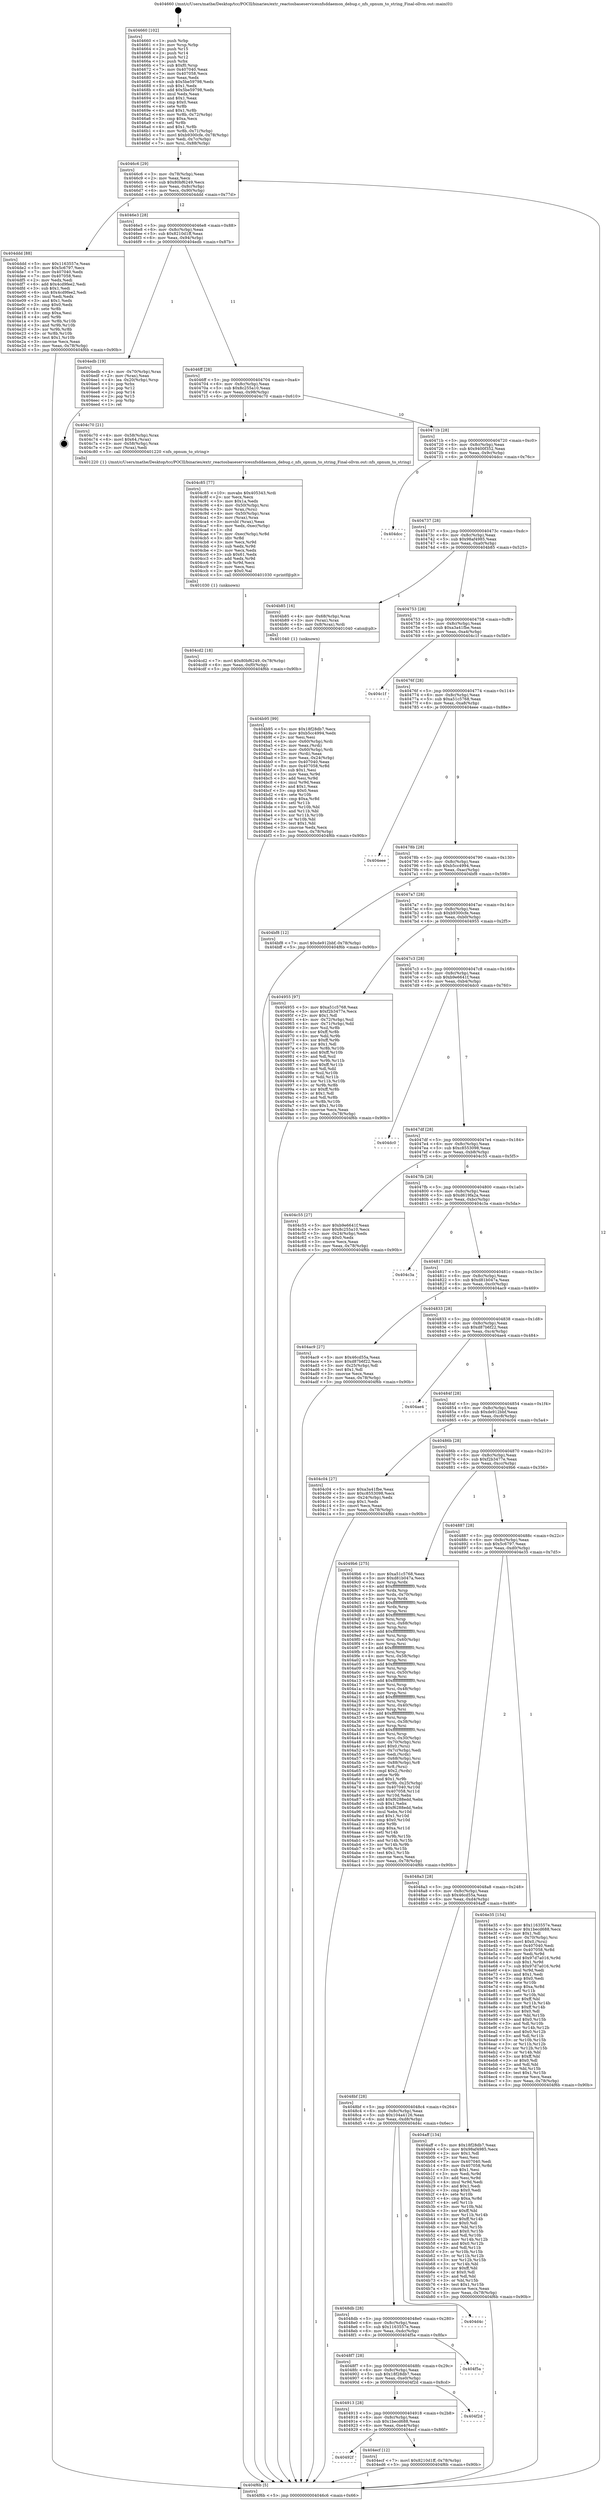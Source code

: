 digraph "0x404660" {
  label = "0x404660 (/mnt/c/Users/mathe/Desktop/tcc/POCII/binaries/extr_reactosbaseservicesnfsddaemon_debug.c_nfs_opnum_to_string_Final-ollvm.out::main(0))"
  labelloc = "t"
  node[shape=record]

  Entry [label="",width=0.3,height=0.3,shape=circle,fillcolor=black,style=filled]
  "0x4046c6" [label="{
     0x4046c6 [29]\l
     | [instrs]\l
     &nbsp;&nbsp;0x4046c6 \<+3\>: mov -0x78(%rbp),%eax\l
     &nbsp;&nbsp;0x4046c9 \<+2\>: mov %eax,%ecx\l
     &nbsp;&nbsp;0x4046cb \<+6\>: sub $0x80bf6249,%ecx\l
     &nbsp;&nbsp;0x4046d1 \<+6\>: mov %eax,-0x8c(%rbp)\l
     &nbsp;&nbsp;0x4046d7 \<+6\>: mov %ecx,-0x90(%rbp)\l
     &nbsp;&nbsp;0x4046dd \<+6\>: je 0000000000404ddd \<main+0x77d\>\l
  }"]
  "0x404ddd" [label="{
     0x404ddd [88]\l
     | [instrs]\l
     &nbsp;&nbsp;0x404ddd \<+5\>: mov $0x1163557e,%eax\l
     &nbsp;&nbsp;0x404de2 \<+5\>: mov $0x5c6797,%ecx\l
     &nbsp;&nbsp;0x404de7 \<+7\>: mov 0x407040,%edx\l
     &nbsp;&nbsp;0x404dee \<+7\>: mov 0x407058,%esi\l
     &nbsp;&nbsp;0x404df5 \<+2\>: mov %edx,%edi\l
     &nbsp;&nbsp;0x404df7 \<+6\>: add $0x4cd9fee2,%edi\l
     &nbsp;&nbsp;0x404dfd \<+3\>: sub $0x1,%edi\l
     &nbsp;&nbsp;0x404e00 \<+6\>: sub $0x4cd9fee2,%edi\l
     &nbsp;&nbsp;0x404e06 \<+3\>: imul %edi,%edx\l
     &nbsp;&nbsp;0x404e09 \<+3\>: and $0x1,%edx\l
     &nbsp;&nbsp;0x404e0c \<+3\>: cmp $0x0,%edx\l
     &nbsp;&nbsp;0x404e0f \<+4\>: sete %r8b\l
     &nbsp;&nbsp;0x404e13 \<+3\>: cmp $0xa,%esi\l
     &nbsp;&nbsp;0x404e16 \<+4\>: setl %r9b\l
     &nbsp;&nbsp;0x404e1a \<+3\>: mov %r8b,%r10b\l
     &nbsp;&nbsp;0x404e1d \<+3\>: and %r9b,%r10b\l
     &nbsp;&nbsp;0x404e20 \<+3\>: xor %r9b,%r8b\l
     &nbsp;&nbsp;0x404e23 \<+3\>: or %r8b,%r10b\l
     &nbsp;&nbsp;0x404e26 \<+4\>: test $0x1,%r10b\l
     &nbsp;&nbsp;0x404e2a \<+3\>: cmovne %ecx,%eax\l
     &nbsp;&nbsp;0x404e2d \<+3\>: mov %eax,-0x78(%rbp)\l
     &nbsp;&nbsp;0x404e30 \<+5\>: jmp 0000000000404f6b \<main+0x90b\>\l
  }"]
  "0x4046e3" [label="{
     0x4046e3 [28]\l
     | [instrs]\l
     &nbsp;&nbsp;0x4046e3 \<+5\>: jmp 00000000004046e8 \<main+0x88\>\l
     &nbsp;&nbsp;0x4046e8 \<+6\>: mov -0x8c(%rbp),%eax\l
     &nbsp;&nbsp;0x4046ee \<+5\>: sub $0x8210d1ff,%eax\l
     &nbsp;&nbsp;0x4046f3 \<+6\>: mov %eax,-0x94(%rbp)\l
     &nbsp;&nbsp;0x4046f9 \<+6\>: je 0000000000404edb \<main+0x87b\>\l
  }"]
  Exit [label="",width=0.3,height=0.3,shape=circle,fillcolor=black,style=filled,peripheries=2]
  "0x404edb" [label="{
     0x404edb [19]\l
     | [instrs]\l
     &nbsp;&nbsp;0x404edb \<+4\>: mov -0x70(%rbp),%rax\l
     &nbsp;&nbsp;0x404edf \<+2\>: mov (%rax),%eax\l
     &nbsp;&nbsp;0x404ee1 \<+4\>: lea -0x20(%rbp),%rsp\l
     &nbsp;&nbsp;0x404ee5 \<+1\>: pop %rbx\l
     &nbsp;&nbsp;0x404ee6 \<+2\>: pop %r12\l
     &nbsp;&nbsp;0x404ee8 \<+2\>: pop %r14\l
     &nbsp;&nbsp;0x404eea \<+2\>: pop %r15\l
     &nbsp;&nbsp;0x404eec \<+1\>: pop %rbp\l
     &nbsp;&nbsp;0x404eed \<+1\>: ret\l
  }"]
  "0x4046ff" [label="{
     0x4046ff [28]\l
     | [instrs]\l
     &nbsp;&nbsp;0x4046ff \<+5\>: jmp 0000000000404704 \<main+0xa4\>\l
     &nbsp;&nbsp;0x404704 \<+6\>: mov -0x8c(%rbp),%eax\l
     &nbsp;&nbsp;0x40470a \<+5\>: sub $0x8c255a10,%eax\l
     &nbsp;&nbsp;0x40470f \<+6\>: mov %eax,-0x98(%rbp)\l
     &nbsp;&nbsp;0x404715 \<+6\>: je 0000000000404c70 \<main+0x610\>\l
  }"]
  "0x40492f" [label="{
     0x40492f\l
  }", style=dashed]
  "0x404c70" [label="{
     0x404c70 [21]\l
     | [instrs]\l
     &nbsp;&nbsp;0x404c70 \<+4\>: mov -0x58(%rbp),%rax\l
     &nbsp;&nbsp;0x404c74 \<+6\>: movl $0x64,(%rax)\l
     &nbsp;&nbsp;0x404c7a \<+4\>: mov -0x58(%rbp),%rax\l
     &nbsp;&nbsp;0x404c7e \<+2\>: mov (%rax),%edi\l
     &nbsp;&nbsp;0x404c80 \<+5\>: call 0000000000401220 \<nfs_opnum_to_string\>\l
     | [calls]\l
     &nbsp;&nbsp;0x401220 \{1\} (/mnt/c/Users/mathe/Desktop/tcc/POCII/binaries/extr_reactosbaseservicesnfsddaemon_debug.c_nfs_opnum_to_string_Final-ollvm.out::nfs_opnum_to_string)\l
  }"]
  "0x40471b" [label="{
     0x40471b [28]\l
     | [instrs]\l
     &nbsp;&nbsp;0x40471b \<+5\>: jmp 0000000000404720 \<main+0xc0\>\l
     &nbsp;&nbsp;0x404720 \<+6\>: mov -0x8c(%rbp),%eax\l
     &nbsp;&nbsp;0x404726 \<+5\>: sub $0x9400f352,%eax\l
     &nbsp;&nbsp;0x40472b \<+6\>: mov %eax,-0x9c(%rbp)\l
     &nbsp;&nbsp;0x404731 \<+6\>: je 0000000000404dcc \<main+0x76c\>\l
  }"]
  "0x404ecf" [label="{
     0x404ecf [12]\l
     | [instrs]\l
     &nbsp;&nbsp;0x404ecf \<+7\>: movl $0x8210d1ff,-0x78(%rbp)\l
     &nbsp;&nbsp;0x404ed6 \<+5\>: jmp 0000000000404f6b \<main+0x90b\>\l
  }"]
  "0x404dcc" [label="{
     0x404dcc\l
  }", style=dashed]
  "0x404737" [label="{
     0x404737 [28]\l
     | [instrs]\l
     &nbsp;&nbsp;0x404737 \<+5\>: jmp 000000000040473c \<main+0xdc\>\l
     &nbsp;&nbsp;0x40473c \<+6\>: mov -0x8c(%rbp),%eax\l
     &nbsp;&nbsp;0x404742 \<+5\>: sub $0x98af4985,%eax\l
     &nbsp;&nbsp;0x404747 \<+6\>: mov %eax,-0xa0(%rbp)\l
     &nbsp;&nbsp;0x40474d \<+6\>: je 0000000000404b85 \<main+0x525\>\l
  }"]
  "0x404913" [label="{
     0x404913 [28]\l
     | [instrs]\l
     &nbsp;&nbsp;0x404913 \<+5\>: jmp 0000000000404918 \<main+0x2b8\>\l
     &nbsp;&nbsp;0x404918 \<+6\>: mov -0x8c(%rbp),%eax\l
     &nbsp;&nbsp;0x40491e \<+5\>: sub $0x1becd688,%eax\l
     &nbsp;&nbsp;0x404923 \<+6\>: mov %eax,-0xe4(%rbp)\l
     &nbsp;&nbsp;0x404929 \<+6\>: je 0000000000404ecf \<main+0x86f\>\l
  }"]
  "0x404b85" [label="{
     0x404b85 [16]\l
     | [instrs]\l
     &nbsp;&nbsp;0x404b85 \<+4\>: mov -0x68(%rbp),%rax\l
     &nbsp;&nbsp;0x404b89 \<+3\>: mov (%rax),%rax\l
     &nbsp;&nbsp;0x404b8c \<+4\>: mov 0x8(%rax),%rdi\l
     &nbsp;&nbsp;0x404b90 \<+5\>: call 0000000000401040 \<atoi@plt\>\l
     | [calls]\l
     &nbsp;&nbsp;0x401040 \{1\} (unknown)\l
  }"]
  "0x404753" [label="{
     0x404753 [28]\l
     | [instrs]\l
     &nbsp;&nbsp;0x404753 \<+5\>: jmp 0000000000404758 \<main+0xf8\>\l
     &nbsp;&nbsp;0x404758 \<+6\>: mov -0x8c(%rbp),%eax\l
     &nbsp;&nbsp;0x40475e \<+5\>: sub $0xa3a41fbe,%eax\l
     &nbsp;&nbsp;0x404763 \<+6\>: mov %eax,-0xa4(%rbp)\l
     &nbsp;&nbsp;0x404769 \<+6\>: je 0000000000404c1f \<main+0x5bf\>\l
  }"]
  "0x404f2d" [label="{
     0x404f2d\l
  }", style=dashed]
  "0x404c1f" [label="{
     0x404c1f\l
  }", style=dashed]
  "0x40476f" [label="{
     0x40476f [28]\l
     | [instrs]\l
     &nbsp;&nbsp;0x40476f \<+5\>: jmp 0000000000404774 \<main+0x114\>\l
     &nbsp;&nbsp;0x404774 \<+6\>: mov -0x8c(%rbp),%eax\l
     &nbsp;&nbsp;0x40477a \<+5\>: sub $0xa51c5768,%eax\l
     &nbsp;&nbsp;0x40477f \<+6\>: mov %eax,-0xa8(%rbp)\l
     &nbsp;&nbsp;0x404785 \<+6\>: je 0000000000404eee \<main+0x88e\>\l
  }"]
  "0x4048f7" [label="{
     0x4048f7 [28]\l
     | [instrs]\l
     &nbsp;&nbsp;0x4048f7 \<+5\>: jmp 00000000004048fc \<main+0x29c\>\l
     &nbsp;&nbsp;0x4048fc \<+6\>: mov -0x8c(%rbp),%eax\l
     &nbsp;&nbsp;0x404902 \<+5\>: sub $0x18f28db7,%eax\l
     &nbsp;&nbsp;0x404907 \<+6\>: mov %eax,-0xe0(%rbp)\l
     &nbsp;&nbsp;0x40490d \<+6\>: je 0000000000404f2d \<main+0x8cd\>\l
  }"]
  "0x404eee" [label="{
     0x404eee\l
  }", style=dashed]
  "0x40478b" [label="{
     0x40478b [28]\l
     | [instrs]\l
     &nbsp;&nbsp;0x40478b \<+5\>: jmp 0000000000404790 \<main+0x130\>\l
     &nbsp;&nbsp;0x404790 \<+6\>: mov -0x8c(%rbp),%eax\l
     &nbsp;&nbsp;0x404796 \<+5\>: sub $0xb5cc4994,%eax\l
     &nbsp;&nbsp;0x40479b \<+6\>: mov %eax,-0xac(%rbp)\l
     &nbsp;&nbsp;0x4047a1 \<+6\>: je 0000000000404bf8 \<main+0x598\>\l
  }"]
  "0x404f5a" [label="{
     0x404f5a\l
  }", style=dashed]
  "0x404bf8" [label="{
     0x404bf8 [12]\l
     | [instrs]\l
     &nbsp;&nbsp;0x404bf8 \<+7\>: movl $0xde912bbf,-0x78(%rbp)\l
     &nbsp;&nbsp;0x404bff \<+5\>: jmp 0000000000404f6b \<main+0x90b\>\l
  }"]
  "0x4047a7" [label="{
     0x4047a7 [28]\l
     | [instrs]\l
     &nbsp;&nbsp;0x4047a7 \<+5\>: jmp 00000000004047ac \<main+0x14c\>\l
     &nbsp;&nbsp;0x4047ac \<+6\>: mov -0x8c(%rbp),%eax\l
     &nbsp;&nbsp;0x4047b2 \<+5\>: sub $0xb9300cfe,%eax\l
     &nbsp;&nbsp;0x4047b7 \<+6\>: mov %eax,-0xb0(%rbp)\l
     &nbsp;&nbsp;0x4047bd \<+6\>: je 0000000000404955 \<main+0x2f5\>\l
  }"]
  "0x4048db" [label="{
     0x4048db [28]\l
     | [instrs]\l
     &nbsp;&nbsp;0x4048db \<+5\>: jmp 00000000004048e0 \<main+0x280\>\l
     &nbsp;&nbsp;0x4048e0 \<+6\>: mov -0x8c(%rbp),%eax\l
     &nbsp;&nbsp;0x4048e6 \<+5\>: sub $0x1163557e,%eax\l
     &nbsp;&nbsp;0x4048eb \<+6\>: mov %eax,-0xdc(%rbp)\l
     &nbsp;&nbsp;0x4048f1 \<+6\>: je 0000000000404f5a \<main+0x8fa\>\l
  }"]
  "0x404955" [label="{
     0x404955 [97]\l
     | [instrs]\l
     &nbsp;&nbsp;0x404955 \<+5\>: mov $0xa51c5768,%eax\l
     &nbsp;&nbsp;0x40495a \<+5\>: mov $0xf2b3477e,%ecx\l
     &nbsp;&nbsp;0x40495f \<+2\>: mov $0x1,%dl\l
     &nbsp;&nbsp;0x404961 \<+4\>: mov -0x72(%rbp),%sil\l
     &nbsp;&nbsp;0x404965 \<+4\>: mov -0x71(%rbp),%dil\l
     &nbsp;&nbsp;0x404969 \<+3\>: mov %sil,%r8b\l
     &nbsp;&nbsp;0x40496c \<+4\>: xor $0xff,%r8b\l
     &nbsp;&nbsp;0x404970 \<+3\>: mov %dil,%r9b\l
     &nbsp;&nbsp;0x404973 \<+4\>: xor $0xff,%r9b\l
     &nbsp;&nbsp;0x404977 \<+3\>: xor $0x1,%dl\l
     &nbsp;&nbsp;0x40497a \<+3\>: mov %r8b,%r10b\l
     &nbsp;&nbsp;0x40497d \<+4\>: and $0xff,%r10b\l
     &nbsp;&nbsp;0x404981 \<+3\>: and %dl,%sil\l
     &nbsp;&nbsp;0x404984 \<+3\>: mov %r9b,%r11b\l
     &nbsp;&nbsp;0x404987 \<+4\>: and $0xff,%r11b\l
     &nbsp;&nbsp;0x40498b \<+3\>: and %dl,%dil\l
     &nbsp;&nbsp;0x40498e \<+3\>: or %sil,%r10b\l
     &nbsp;&nbsp;0x404991 \<+3\>: or %dil,%r11b\l
     &nbsp;&nbsp;0x404994 \<+3\>: xor %r11b,%r10b\l
     &nbsp;&nbsp;0x404997 \<+3\>: or %r9b,%r8b\l
     &nbsp;&nbsp;0x40499a \<+4\>: xor $0xff,%r8b\l
     &nbsp;&nbsp;0x40499e \<+3\>: or $0x1,%dl\l
     &nbsp;&nbsp;0x4049a1 \<+3\>: and %dl,%r8b\l
     &nbsp;&nbsp;0x4049a4 \<+3\>: or %r8b,%r10b\l
     &nbsp;&nbsp;0x4049a7 \<+4\>: test $0x1,%r10b\l
     &nbsp;&nbsp;0x4049ab \<+3\>: cmovne %ecx,%eax\l
     &nbsp;&nbsp;0x4049ae \<+3\>: mov %eax,-0x78(%rbp)\l
     &nbsp;&nbsp;0x4049b1 \<+5\>: jmp 0000000000404f6b \<main+0x90b\>\l
  }"]
  "0x4047c3" [label="{
     0x4047c3 [28]\l
     | [instrs]\l
     &nbsp;&nbsp;0x4047c3 \<+5\>: jmp 00000000004047c8 \<main+0x168\>\l
     &nbsp;&nbsp;0x4047c8 \<+6\>: mov -0x8c(%rbp),%eax\l
     &nbsp;&nbsp;0x4047ce \<+5\>: sub $0xb9e6641f,%eax\l
     &nbsp;&nbsp;0x4047d3 \<+6\>: mov %eax,-0xb4(%rbp)\l
     &nbsp;&nbsp;0x4047d9 \<+6\>: je 0000000000404dc0 \<main+0x760\>\l
  }"]
  "0x404f6b" [label="{
     0x404f6b [5]\l
     | [instrs]\l
     &nbsp;&nbsp;0x404f6b \<+5\>: jmp 00000000004046c6 \<main+0x66\>\l
  }"]
  "0x404660" [label="{
     0x404660 [102]\l
     | [instrs]\l
     &nbsp;&nbsp;0x404660 \<+1\>: push %rbp\l
     &nbsp;&nbsp;0x404661 \<+3\>: mov %rsp,%rbp\l
     &nbsp;&nbsp;0x404664 \<+2\>: push %r15\l
     &nbsp;&nbsp;0x404666 \<+2\>: push %r14\l
     &nbsp;&nbsp;0x404668 \<+2\>: push %r12\l
     &nbsp;&nbsp;0x40466a \<+1\>: push %rbx\l
     &nbsp;&nbsp;0x40466b \<+7\>: sub $0xf0,%rsp\l
     &nbsp;&nbsp;0x404672 \<+7\>: mov 0x407040,%eax\l
     &nbsp;&nbsp;0x404679 \<+7\>: mov 0x407058,%ecx\l
     &nbsp;&nbsp;0x404680 \<+2\>: mov %eax,%edx\l
     &nbsp;&nbsp;0x404682 \<+6\>: sub $0x5be59798,%edx\l
     &nbsp;&nbsp;0x404688 \<+3\>: sub $0x1,%edx\l
     &nbsp;&nbsp;0x40468b \<+6\>: add $0x5be59798,%edx\l
     &nbsp;&nbsp;0x404691 \<+3\>: imul %edx,%eax\l
     &nbsp;&nbsp;0x404694 \<+3\>: and $0x1,%eax\l
     &nbsp;&nbsp;0x404697 \<+3\>: cmp $0x0,%eax\l
     &nbsp;&nbsp;0x40469a \<+4\>: sete %r8b\l
     &nbsp;&nbsp;0x40469e \<+4\>: and $0x1,%r8b\l
     &nbsp;&nbsp;0x4046a2 \<+4\>: mov %r8b,-0x72(%rbp)\l
     &nbsp;&nbsp;0x4046a6 \<+3\>: cmp $0xa,%ecx\l
     &nbsp;&nbsp;0x4046a9 \<+4\>: setl %r8b\l
     &nbsp;&nbsp;0x4046ad \<+4\>: and $0x1,%r8b\l
     &nbsp;&nbsp;0x4046b1 \<+4\>: mov %r8b,-0x71(%rbp)\l
     &nbsp;&nbsp;0x4046b5 \<+7\>: movl $0xb9300cfe,-0x78(%rbp)\l
     &nbsp;&nbsp;0x4046bc \<+3\>: mov %edi,-0x7c(%rbp)\l
     &nbsp;&nbsp;0x4046bf \<+7\>: mov %rsi,-0x88(%rbp)\l
  }"]
  "0x404d4c" [label="{
     0x404d4c\l
  }", style=dashed]
  "0x404dc0" [label="{
     0x404dc0\l
  }", style=dashed]
  "0x4047df" [label="{
     0x4047df [28]\l
     | [instrs]\l
     &nbsp;&nbsp;0x4047df \<+5\>: jmp 00000000004047e4 \<main+0x184\>\l
     &nbsp;&nbsp;0x4047e4 \<+6\>: mov -0x8c(%rbp),%eax\l
     &nbsp;&nbsp;0x4047ea \<+5\>: sub $0xc8553098,%eax\l
     &nbsp;&nbsp;0x4047ef \<+6\>: mov %eax,-0xb8(%rbp)\l
     &nbsp;&nbsp;0x4047f5 \<+6\>: je 0000000000404c55 \<main+0x5f5\>\l
  }"]
  "0x404cd2" [label="{
     0x404cd2 [18]\l
     | [instrs]\l
     &nbsp;&nbsp;0x404cd2 \<+7\>: movl $0x80bf6249,-0x78(%rbp)\l
     &nbsp;&nbsp;0x404cd9 \<+6\>: mov %eax,-0xf0(%rbp)\l
     &nbsp;&nbsp;0x404cdf \<+5\>: jmp 0000000000404f6b \<main+0x90b\>\l
  }"]
  "0x404c55" [label="{
     0x404c55 [27]\l
     | [instrs]\l
     &nbsp;&nbsp;0x404c55 \<+5\>: mov $0xb9e6641f,%eax\l
     &nbsp;&nbsp;0x404c5a \<+5\>: mov $0x8c255a10,%ecx\l
     &nbsp;&nbsp;0x404c5f \<+3\>: mov -0x24(%rbp),%edx\l
     &nbsp;&nbsp;0x404c62 \<+3\>: cmp $0x0,%edx\l
     &nbsp;&nbsp;0x404c65 \<+3\>: cmove %ecx,%eax\l
     &nbsp;&nbsp;0x404c68 \<+3\>: mov %eax,-0x78(%rbp)\l
     &nbsp;&nbsp;0x404c6b \<+5\>: jmp 0000000000404f6b \<main+0x90b\>\l
  }"]
  "0x4047fb" [label="{
     0x4047fb [28]\l
     | [instrs]\l
     &nbsp;&nbsp;0x4047fb \<+5\>: jmp 0000000000404800 \<main+0x1a0\>\l
     &nbsp;&nbsp;0x404800 \<+6\>: mov -0x8c(%rbp),%eax\l
     &nbsp;&nbsp;0x404806 \<+5\>: sub $0xd619fa2a,%eax\l
     &nbsp;&nbsp;0x40480b \<+6\>: mov %eax,-0xbc(%rbp)\l
     &nbsp;&nbsp;0x404811 \<+6\>: je 0000000000404c3a \<main+0x5da\>\l
  }"]
  "0x404c85" [label="{
     0x404c85 [77]\l
     | [instrs]\l
     &nbsp;&nbsp;0x404c85 \<+10\>: movabs $0x405343,%rdi\l
     &nbsp;&nbsp;0x404c8f \<+2\>: xor %ecx,%ecx\l
     &nbsp;&nbsp;0x404c91 \<+5\>: mov $0x1a,%edx\l
     &nbsp;&nbsp;0x404c96 \<+4\>: mov -0x50(%rbp),%rsi\l
     &nbsp;&nbsp;0x404c9a \<+3\>: mov %rax,(%rsi)\l
     &nbsp;&nbsp;0x404c9d \<+4\>: mov -0x50(%rbp),%rax\l
     &nbsp;&nbsp;0x404ca1 \<+3\>: mov (%rax),%rax\l
     &nbsp;&nbsp;0x404ca4 \<+3\>: movsbl (%rax),%eax\l
     &nbsp;&nbsp;0x404ca7 \<+6\>: mov %edx,-0xec(%rbp)\l
     &nbsp;&nbsp;0x404cad \<+1\>: cltd\l
     &nbsp;&nbsp;0x404cae \<+7\>: mov -0xec(%rbp),%r8d\l
     &nbsp;&nbsp;0x404cb5 \<+3\>: idiv %r8d\l
     &nbsp;&nbsp;0x404cb8 \<+3\>: mov %ecx,%r9d\l
     &nbsp;&nbsp;0x404cbb \<+3\>: sub %edx,%r9d\l
     &nbsp;&nbsp;0x404cbe \<+2\>: mov %ecx,%edx\l
     &nbsp;&nbsp;0x404cc0 \<+3\>: sub $0x61,%edx\l
     &nbsp;&nbsp;0x404cc3 \<+3\>: add %edx,%r9d\l
     &nbsp;&nbsp;0x404cc6 \<+3\>: sub %r9d,%ecx\l
     &nbsp;&nbsp;0x404cc9 \<+2\>: mov %ecx,%esi\l
     &nbsp;&nbsp;0x404ccb \<+2\>: mov $0x0,%al\l
     &nbsp;&nbsp;0x404ccd \<+5\>: call 0000000000401030 \<printf@plt\>\l
     | [calls]\l
     &nbsp;&nbsp;0x401030 \{1\} (unknown)\l
  }"]
  "0x404c3a" [label="{
     0x404c3a\l
  }", style=dashed]
  "0x404817" [label="{
     0x404817 [28]\l
     | [instrs]\l
     &nbsp;&nbsp;0x404817 \<+5\>: jmp 000000000040481c \<main+0x1bc\>\l
     &nbsp;&nbsp;0x40481c \<+6\>: mov -0x8c(%rbp),%eax\l
     &nbsp;&nbsp;0x404822 \<+5\>: sub $0xd81b047a,%eax\l
     &nbsp;&nbsp;0x404827 \<+6\>: mov %eax,-0xc0(%rbp)\l
     &nbsp;&nbsp;0x40482d \<+6\>: je 0000000000404ac9 \<main+0x469\>\l
  }"]
  "0x404b95" [label="{
     0x404b95 [99]\l
     | [instrs]\l
     &nbsp;&nbsp;0x404b95 \<+5\>: mov $0x18f28db7,%ecx\l
     &nbsp;&nbsp;0x404b9a \<+5\>: mov $0xb5cc4994,%edx\l
     &nbsp;&nbsp;0x404b9f \<+2\>: xor %esi,%esi\l
     &nbsp;&nbsp;0x404ba1 \<+4\>: mov -0x60(%rbp),%rdi\l
     &nbsp;&nbsp;0x404ba5 \<+2\>: mov %eax,(%rdi)\l
     &nbsp;&nbsp;0x404ba7 \<+4\>: mov -0x60(%rbp),%rdi\l
     &nbsp;&nbsp;0x404bab \<+2\>: mov (%rdi),%eax\l
     &nbsp;&nbsp;0x404bad \<+3\>: mov %eax,-0x24(%rbp)\l
     &nbsp;&nbsp;0x404bb0 \<+7\>: mov 0x407040,%eax\l
     &nbsp;&nbsp;0x404bb7 \<+8\>: mov 0x407058,%r8d\l
     &nbsp;&nbsp;0x404bbf \<+3\>: sub $0x1,%esi\l
     &nbsp;&nbsp;0x404bc2 \<+3\>: mov %eax,%r9d\l
     &nbsp;&nbsp;0x404bc5 \<+3\>: add %esi,%r9d\l
     &nbsp;&nbsp;0x404bc8 \<+4\>: imul %r9d,%eax\l
     &nbsp;&nbsp;0x404bcc \<+3\>: and $0x1,%eax\l
     &nbsp;&nbsp;0x404bcf \<+3\>: cmp $0x0,%eax\l
     &nbsp;&nbsp;0x404bd2 \<+4\>: sete %r10b\l
     &nbsp;&nbsp;0x404bd6 \<+4\>: cmp $0xa,%r8d\l
     &nbsp;&nbsp;0x404bda \<+4\>: setl %r11b\l
     &nbsp;&nbsp;0x404bde \<+3\>: mov %r10b,%bl\l
     &nbsp;&nbsp;0x404be1 \<+3\>: and %r11b,%bl\l
     &nbsp;&nbsp;0x404be4 \<+3\>: xor %r11b,%r10b\l
     &nbsp;&nbsp;0x404be7 \<+3\>: or %r10b,%bl\l
     &nbsp;&nbsp;0x404bea \<+3\>: test $0x1,%bl\l
     &nbsp;&nbsp;0x404bed \<+3\>: cmovne %edx,%ecx\l
     &nbsp;&nbsp;0x404bf0 \<+3\>: mov %ecx,-0x78(%rbp)\l
     &nbsp;&nbsp;0x404bf3 \<+5\>: jmp 0000000000404f6b \<main+0x90b\>\l
  }"]
  "0x404ac9" [label="{
     0x404ac9 [27]\l
     | [instrs]\l
     &nbsp;&nbsp;0x404ac9 \<+5\>: mov $0x46cd55a,%eax\l
     &nbsp;&nbsp;0x404ace \<+5\>: mov $0xd87b6f22,%ecx\l
     &nbsp;&nbsp;0x404ad3 \<+3\>: mov -0x25(%rbp),%dl\l
     &nbsp;&nbsp;0x404ad6 \<+3\>: test $0x1,%dl\l
     &nbsp;&nbsp;0x404ad9 \<+3\>: cmovne %ecx,%eax\l
     &nbsp;&nbsp;0x404adc \<+3\>: mov %eax,-0x78(%rbp)\l
     &nbsp;&nbsp;0x404adf \<+5\>: jmp 0000000000404f6b \<main+0x90b\>\l
  }"]
  "0x404833" [label="{
     0x404833 [28]\l
     | [instrs]\l
     &nbsp;&nbsp;0x404833 \<+5\>: jmp 0000000000404838 \<main+0x1d8\>\l
     &nbsp;&nbsp;0x404838 \<+6\>: mov -0x8c(%rbp),%eax\l
     &nbsp;&nbsp;0x40483e \<+5\>: sub $0xd87b6f22,%eax\l
     &nbsp;&nbsp;0x404843 \<+6\>: mov %eax,-0xc4(%rbp)\l
     &nbsp;&nbsp;0x404849 \<+6\>: je 0000000000404ae4 \<main+0x484\>\l
  }"]
  "0x4048bf" [label="{
     0x4048bf [28]\l
     | [instrs]\l
     &nbsp;&nbsp;0x4048bf \<+5\>: jmp 00000000004048c4 \<main+0x264\>\l
     &nbsp;&nbsp;0x4048c4 \<+6\>: mov -0x8c(%rbp),%eax\l
     &nbsp;&nbsp;0x4048ca \<+5\>: sub $0x104a4126,%eax\l
     &nbsp;&nbsp;0x4048cf \<+6\>: mov %eax,-0xd8(%rbp)\l
     &nbsp;&nbsp;0x4048d5 \<+6\>: je 0000000000404d4c \<main+0x6ec\>\l
  }"]
  "0x404ae4" [label="{
     0x404ae4\l
  }", style=dashed]
  "0x40484f" [label="{
     0x40484f [28]\l
     | [instrs]\l
     &nbsp;&nbsp;0x40484f \<+5\>: jmp 0000000000404854 \<main+0x1f4\>\l
     &nbsp;&nbsp;0x404854 \<+6\>: mov -0x8c(%rbp),%eax\l
     &nbsp;&nbsp;0x40485a \<+5\>: sub $0xde912bbf,%eax\l
     &nbsp;&nbsp;0x40485f \<+6\>: mov %eax,-0xc8(%rbp)\l
     &nbsp;&nbsp;0x404865 \<+6\>: je 0000000000404c04 \<main+0x5a4\>\l
  }"]
  "0x404aff" [label="{
     0x404aff [134]\l
     | [instrs]\l
     &nbsp;&nbsp;0x404aff \<+5\>: mov $0x18f28db7,%eax\l
     &nbsp;&nbsp;0x404b04 \<+5\>: mov $0x98af4985,%ecx\l
     &nbsp;&nbsp;0x404b09 \<+2\>: mov $0x1,%dl\l
     &nbsp;&nbsp;0x404b0b \<+2\>: xor %esi,%esi\l
     &nbsp;&nbsp;0x404b0d \<+7\>: mov 0x407040,%edi\l
     &nbsp;&nbsp;0x404b14 \<+8\>: mov 0x407058,%r8d\l
     &nbsp;&nbsp;0x404b1c \<+3\>: sub $0x1,%esi\l
     &nbsp;&nbsp;0x404b1f \<+3\>: mov %edi,%r9d\l
     &nbsp;&nbsp;0x404b22 \<+3\>: add %esi,%r9d\l
     &nbsp;&nbsp;0x404b25 \<+4\>: imul %r9d,%edi\l
     &nbsp;&nbsp;0x404b29 \<+3\>: and $0x1,%edi\l
     &nbsp;&nbsp;0x404b2c \<+3\>: cmp $0x0,%edi\l
     &nbsp;&nbsp;0x404b2f \<+4\>: sete %r10b\l
     &nbsp;&nbsp;0x404b33 \<+4\>: cmp $0xa,%r8d\l
     &nbsp;&nbsp;0x404b37 \<+4\>: setl %r11b\l
     &nbsp;&nbsp;0x404b3b \<+3\>: mov %r10b,%bl\l
     &nbsp;&nbsp;0x404b3e \<+3\>: xor $0xff,%bl\l
     &nbsp;&nbsp;0x404b41 \<+3\>: mov %r11b,%r14b\l
     &nbsp;&nbsp;0x404b44 \<+4\>: xor $0xff,%r14b\l
     &nbsp;&nbsp;0x404b48 \<+3\>: xor $0x0,%dl\l
     &nbsp;&nbsp;0x404b4b \<+3\>: mov %bl,%r15b\l
     &nbsp;&nbsp;0x404b4e \<+4\>: and $0x0,%r15b\l
     &nbsp;&nbsp;0x404b52 \<+3\>: and %dl,%r10b\l
     &nbsp;&nbsp;0x404b55 \<+3\>: mov %r14b,%r12b\l
     &nbsp;&nbsp;0x404b58 \<+4\>: and $0x0,%r12b\l
     &nbsp;&nbsp;0x404b5c \<+3\>: and %dl,%r11b\l
     &nbsp;&nbsp;0x404b5f \<+3\>: or %r10b,%r15b\l
     &nbsp;&nbsp;0x404b62 \<+3\>: or %r11b,%r12b\l
     &nbsp;&nbsp;0x404b65 \<+3\>: xor %r12b,%r15b\l
     &nbsp;&nbsp;0x404b68 \<+3\>: or %r14b,%bl\l
     &nbsp;&nbsp;0x404b6b \<+3\>: xor $0xff,%bl\l
     &nbsp;&nbsp;0x404b6e \<+3\>: or $0x0,%dl\l
     &nbsp;&nbsp;0x404b71 \<+2\>: and %dl,%bl\l
     &nbsp;&nbsp;0x404b73 \<+3\>: or %bl,%r15b\l
     &nbsp;&nbsp;0x404b76 \<+4\>: test $0x1,%r15b\l
     &nbsp;&nbsp;0x404b7a \<+3\>: cmovne %ecx,%eax\l
     &nbsp;&nbsp;0x404b7d \<+3\>: mov %eax,-0x78(%rbp)\l
     &nbsp;&nbsp;0x404b80 \<+5\>: jmp 0000000000404f6b \<main+0x90b\>\l
  }"]
  "0x404c04" [label="{
     0x404c04 [27]\l
     | [instrs]\l
     &nbsp;&nbsp;0x404c04 \<+5\>: mov $0xa3a41fbe,%eax\l
     &nbsp;&nbsp;0x404c09 \<+5\>: mov $0xc8553098,%ecx\l
     &nbsp;&nbsp;0x404c0e \<+3\>: mov -0x24(%rbp),%edx\l
     &nbsp;&nbsp;0x404c11 \<+3\>: cmp $0x1,%edx\l
     &nbsp;&nbsp;0x404c14 \<+3\>: cmovl %ecx,%eax\l
     &nbsp;&nbsp;0x404c17 \<+3\>: mov %eax,-0x78(%rbp)\l
     &nbsp;&nbsp;0x404c1a \<+5\>: jmp 0000000000404f6b \<main+0x90b\>\l
  }"]
  "0x40486b" [label="{
     0x40486b [28]\l
     | [instrs]\l
     &nbsp;&nbsp;0x40486b \<+5\>: jmp 0000000000404870 \<main+0x210\>\l
     &nbsp;&nbsp;0x404870 \<+6\>: mov -0x8c(%rbp),%eax\l
     &nbsp;&nbsp;0x404876 \<+5\>: sub $0xf2b3477e,%eax\l
     &nbsp;&nbsp;0x40487b \<+6\>: mov %eax,-0xcc(%rbp)\l
     &nbsp;&nbsp;0x404881 \<+6\>: je 00000000004049b6 \<main+0x356\>\l
  }"]
  "0x4048a3" [label="{
     0x4048a3 [28]\l
     | [instrs]\l
     &nbsp;&nbsp;0x4048a3 \<+5\>: jmp 00000000004048a8 \<main+0x248\>\l
     &nbsp;&nbsp;0x4048a8 \<+6\>: mov -0x8c(%rbp),%eax\l
     &nbsp;&nbsp;0x4048ae \<+5\>: sub $0x46cd55a,%eax\l
     &nbsp;&nbsp;0x4048b3 \<+6\>: mov %eax,-0xd4(%rbp)\l
     &nbsp;&nbsp;0x4048b9 \<+6\>: je 0000000000404aff \<main+0x49f\>\l
  }"]
  "0x4049b6" [label="{
     0x4049b6 [275]\l
     | [instrs]\l
     &nbsp;&nbsp;0x4049b6 \<+5\>: mov $0xa51c5768,%eax\l
     &nbsp;&nbsp;0x4049bb \<+5\>: mov $0xd81b047a,%ecx\l
     &nbsp;&nbsp;0x4049c0 \<+3\>: mov %rsp,%rdx\l
     &nbsp;&nbsp;0x4049c3 \<+4\>: add $0xfffffffffffffff0,%rdx\l
     &nbsp;&nbsp;0x4049c7 \<+3\>: mov %rdx,%rsp\l
     &nbsp;&nbsp;0x4049ca \<+4\>: mov %rdx,-0x70(%rbp)\l
     &nbsp;&nbsp;0x4049ce \<+3\>: mov %rsp,%rdx\l
     &nbsp;&nbsp;0x4049d1 \<+4\>: add $0xfffffffffffffff0,%rdx\l
     &nbsp;&nbsp;0x4049d5 \<+3\>: mov %rdx,%rsp\l
     &nbsp;&nbsp;0x4049d8 \<+3\>: mov %rsp,%rsi\l
     &nbsp;&nbsp;0x4049db \<+4\>: add $0xfffffffffffffff0,%rsi\l
     &nbsp;&nbsp;0x4049df \<+3\>: mov %rsi,%rsp\l
     &nbsp;&nbsp;0x4049e2 \<+4\>: mov %rsi,-0x68(%rbp)\l
     &nbsp;&nbsp;0x4049e6 \<+3\>: mov %rsp,%rsi\l
     &nbsp;&nbsp;0x4049e9 \<+4\>: add $0xfffffffffffffff0,%rsi\l
     &nbsp;&nbsp;0x4049ed \<+3\>: mov %rsi,%rsp\l
     &nbsp;&nbsp;0x4049f0 \<+4\>: mov %rsi,-0x60(%rbp)\l
     &nbsp;&nbsp;0x4049f4 \<+3\>: mov %rsp,%rsi\l
     &nbsp;&nbsp;0x4049f7 \<+4\>: add $0xfffffffffffffff0,%rsi\l
     &nbsp;&nbsp;0x4049fb \<+3\>: mov %rsi,%rsp\l
     &nbsp;&nbsp;0x4049fe \<+4\>: mov %rsi,-0x58(%rbp)\l
     &nbsp;&nbsp;0x404a02 \<+3\>: mov %rsp,%rsi\l
     &nbsp;&nbsp;0x404a05 \<+4\>: add $0xfffffffffffffff0,%rsi\l
     &nbsp;&nbsp;0x404a09 \<+3\>: mov %rsi,%rsp\l
     &nbsp;&nbsp;0x404a0c \<+4\>: mov %rsi,-0x50(%rbp)\l
     &nbsp;&nbsp;0x404a10 \<+3\>: mov %rsp,%rsi\l
     &nbsp;&nbsp;0x404a13 \<+4\>: add $0xfffffffffffffff0,%rsi\l
     &nbsp;&nbsp;0x404a17 \<+3\>: mov %rsi,%rsp\l
     &nbsp;&nbsp;0x404a1a \<+4\>: mov %rsi,-0x48(%rbp)\l
     &nbsp;&nbsp;0x404a1e \<+3\>: mov %rsp,%rsi\l
     &nbsp;&nbsp;0x404a21 \<+4\>: add $0xfffffffffffffff0,%rsi\l
     &nbsp;&nbsp;0x404a25 \<+3\>: mov %rsi,%rsp\l
     &nbsp;&nbsp;0x404a28 \<+4\>: mov %rsi,-0x40(%rbp)\l
     &nbsp;&nbsp;0x404a2c \<+3\>: mov %rsp,%rsi\l
     &nbsp;&nbsp;0x404a2f \<+4\>: add $0xfffffffffffffff0,%rsi\l
     &nbsp;&nbsp;0x404a33 \<+3\>: mov %rsi,%rsp\l
     &nbsp;&nbsp;0x404a36 \<+4\>: mov %rsi,-0x38(%rbp)\l
     &nbsp;&nbsp;0x404a3a \<+3\>: mov %rsp,%rsi\l
     &nbsp;&nbsp;0x404a3d \<+4\>: add $0xfffffffffffffff0,%rsi\l
     &nbsp;&nbsp;0x404a41 \<+3\>: mov %rsi,%rsp\l
     &nbsp;&nbsp;0x404a44 \<+4\>: mov %rsi,-0x30(%rbp)\l
     &nbsp;&nbsp;0x404a48 \<+4\>: mov -0x70(%rbp),%rsi\l
     &nbsp;&nbsp;0x404a4c \<+6\>: movl $0x0,(%rsi)\l
     &nbsp;&nbsp;0x404a52 \<+3\>: mov -0x7c(%rbp),%edi\l
     &nbsp;&nbsp;0x404a55 \<+2\>: mov %edi,(%rdx)\l
     &nbsp;&nbsp;0x404a57 \<+4\>: mov -0x68(%rbp),%rsi\l
     &nbsp;&nbsp;0x404a5b \<+7\>: mov -0x88(%rbp),%r8\l
     &nbsp;&nbsp;0x404a62 \<+3\>: mov %r8,(%rsi)\l
     &nbsp;&nbsp;0x404a65 \<+3\>: cmpl $0x2,(%rdx)\l
     &nbsp;&nbsp;0x404a68 \<+4\>: setne %r9b\l
     &nbsp;&nbsp;0x404a6c \<+4\>: and $0x1,%r9b\l
     &nbsp;&nbsp;0x404a70 \<+4\>: mov %r9b,-0x25(%rbp)\l
     &nbsp;&nbsp;0x404a74 \<+8\>: mov 0x407040,%r10d\l
     &nbsp;&nbsp;0x404a7c \<+8\>: mov 0x407058,%r11d\l
     &nbsp;&nbsp;0x404a84 \<+3\>: mov %r10d,%ebx\l
     &nbsp;&nbsp;0x404a87 \<+6\>: add $0xf6288edd,%ebx\l
     &nbsp;&nbsp;0x404a8d \<+3\>: sub $0x1,%ebx\l
     &nbsp;&nbsp;0x404a90 \<+6\>: sub $0xf6288edd,%ebx\l
     &nbsp;&nbsp;0x404a96 \<+4\>: imul %ebx,%r10d\l
     &nbsp;&nbsp;0x404a9a \<+4\>: and $0x1,%r10d\l
     &nbsp;&nbsp;0x404a9e \<+4\>: cmp $0x0,%r10d\l
     &nbsp;&nbsp;0x404aa2 \<+4\>: sete %r9b\l
     &nbsp;&nbsp;0x404aa6 \<+4\>: cmp $0xa,%r11d\l
     &nbsp;&nbsp;0x404aaa \<+4\>: setl %r14b\l
     &nbsp;&nbsp;0x404aae \<+3\>: mov %r9b,%r15b\l
     &nbsp;&nbsp;0x404ab1 \<+3\>: and %r14b,%r15b\l
     &nbsp;&nbsp;0x404ab4 \<+3\>: xor %r14b,%r9b\l
     &nbsp;&nbsp;0x404ab7 \<+3\>: or %r9b,%r15b\l
     &nbsp;&nbsp;0x404aba \<+4\>: test $0x1,%r15b\l
     &nbsp;&nbsp;0x404abe \<+3\>: cmovne %ecx,%eax\l
     &nbsp;&nbsp;0x404ac1 \<+3\>: mov %eax,-0x78(%rbp)\l
     &nbsp;&nbsp;0x404ac4 \<+5\>: jmp 0000000000404f6b \<main+0x90b\>\l
  }"]
  "0x404887" [label="{
     0x404887 [28]\l
     | [instrs]\l
     &nbsp;&nbsp;0x404887 \<+5\>: jmp 000000000040488c \<main+0x22c\>\l
     &nbsp;&nbsp;0x40488c \<+6\>: mov -0x8c(%rbp),%eax\l
     &nbsp;&nbsp;0x404892 \<+5\>: sub $0x5c6797,%eax\l
     &nbsp;&nbsp;0x404897 \<+6\>: mov %eax,-0xd0(%rbp)\l
     &nbsp;&nbsp;0x40489d \<+6\>: je 0000000000404e35 \<main+0x7d5\>\l
  }"]
  "0x404e35" [label="{
     0x404e35 [154]\l
     | [instrs]\l
     &nbsp;&nbsp;0x404e35 \<+5\>: mov $0x1163557e,%eax\l
     &nbsp;&nbsp;0x404e3a \<+5\>: mov $0x1becd688,%ecx\l
     &nbsp;&nbsp;0x404e3f \<+2\>: mov $0x1,%dl\l
     &nbsp;&nbsp;0x404e41 \<+4\>: mov -0x70(%rbp),%rsi\l
     &nbsp;&nbsp;0x404e45 \<+6\>: movl $0x0,(%rsi)\l
     &nbsp;&nbsp;0x404e4b \<+7\>: mov 0x407040,%edi\l
     &nbsp;&nbsp;0x404e52 \<+8\>: mov 0x407058,%r8d\l
     &nbsp;&nbsp;0x404e5a \<+3\>: mov %edi,%r9d\l
     &nbsp;&nbsp;0x404e5d \<+7\>: add $0x97d7a016,%r9d\l
     &nbsp;&nbsp;0x404e64 \<+4\>: sub $0x1,%r9d\l
     &nbsp;&nbsp;0x404e68 \<+7\>: sub $0x97d7a016,%r9d\l
     &nbsp;&nbsp;0x404e6f \<+4\>: imul %r9d,%edi\l
     &nbsp;&nbsp;0x404e73 \<+3\>: and $0x1,%edi\l
     &nbsp;&nbsp;0x404e76 \<+3\>: cmp $0x0,%edi\l
     &nbsp;&nbsp;0x404e79 \<+4\>: sete %r10b\l
     &nbsp;&nbsp;0x404e7d \<+4\>: cmp $0xa,%r8d\l
     &nbsp;&nbsp;0x404e81 \<+4\>: setl %r11b\l
     &nbsp;&nbsp;0x404e85 \<+3\>: mov %r10b,%bl\l
     &nbsp;&nbsp;0x404e88 \<+3\>: xor $0xff,%bl\l
     &nbsp;&nbsp;0x404e8b \<+3\>: mov %r11b,%r14b\l
     &nbsp;&nbsp;0x404e8e \<+4\>: xor $0xff,%r14b\l
     &nbsp;&nbsp;0x404e92 \<+3\>: xor $0x0,%dl\l
     &nbsp;&nbsp;0x404e95 \<+3\>: mov %bl,%r15b\l
     &nbsp;&nbsp;0x404e98 \<+4\>: and $0x0,%r15b\l
     &nbsp;&nbsp;0x404e9c \<+3\>: and %dl,%r10b\l
     &nbsp;&nbsp;0x404e9f \<+3\>: mov %r14b,%r12b\l
     &nbsp;&nbsp;0x404ea2 \<+4\>: and $0x0,%r12b\l
     &nbsp;&nbsp;0x404ea6 \<+3\>: and %dl,%r11b\l
     &nbsp;&nbsp;0x404ea9 \<+3\>: or %r10b,%r15b\l
     &nbsp;&nbsp;0x404eac \<+3\>: or %r11b,%r12b\l
     &nbsp;&nbsp;0x404eaf \<+3\>: xor %r12b,%r15b\l
     &nbsp;&nbsp;0x404eb2 \<+3\>: or %r14b,%bl\l
     &nbsp;&nbsp;0x404eb5 \<+3\>: xor $0xff,%bl\l
     &nbsp;&nbsp;0x404eb8 \<+3\>: or $0x0,%dl\l
     &nbsp;&nbsp;0x404ebb \<+2\>: and %dl,%bl\l
     &nbsp;&nbsp;0x404ebd \<+3\>: or %bl,%r15b\l
     &nbsp;&nbsp;0x404ec0 \<+4\>: test $0x1,%r15b\l
     &nbsp;&nbsp;0x404ec4 \<+3\>: cmovne %ecx,%eax\l
     &nbsp;&nbsp;0x404ec7 \<+3\>: mov %eax,-0x78(%rbp)\l
     &nbsp;&nbsp;0x404eca \<+5\>: jmp 0000000000404f6b \<main+0x90b\>\l
  }"]
  Entry -> "0x404660" [label=" 1"]
  "0x4046c6" -> "0x404ddd" [label=" 1"]
  "0x4046c6" -> "0x4046e3" [label=" 12"]
  "0x404edb" -> Exit [label=" 1"]
  "0x4046e3" -> "0x404edb" [label=" 1"]
  "0x4046e3" -> "0x4046ff" [label=" 11"]
  "0x404ecf" -> "0x404f6b" [label=" 1"]
  "0x4046ff" -> "0x404c70" [label=" 1"]
  "0x4046ff" -> "0x40471b" [label=" 10"]
  "0x404913" -> "0x40492f" [label=" 0"]
  "0x40471b" -> "0x404dcc" [label=" 0"]
  "0x40471b" -> "0x404737" [label=" 10"]
  "0x404913" -> "0x404ecf" [label=" 1"]
  "0x404737" -> "0x404b85" [label=" 1"]
  "0x404737" -> "0x404753" [label=" 9"]
  "0x4048f7" -> "0x404913" [label=" 1"]
  "0x404753" -> "0x404c1f" [label=" 0"]
  "0x404753" -> "0x40476f" [label=" 9"]
  "0x4048f7" -> "0x404f2d" [label=" 0"]
  "0x40476f" -> "0x404eee" [label=" 0"]
  "0x40476f" -> "0x40478b" [label=" 9"]
  "0x4048db" -> "0x4048f7" [label=" 1"]
  "0x40478b" -> "0x404bf8" [label=" 1"]
  "0x40478b" -> "0x4047a7" [label=" 8"]
  "0x4048db" -> "0x404f5a" [label=" 0"]
  "0x4047a7" -> "0x404955" [label=" 1"]
  "0x4047a7" -> "0x4047c3" [label=" 7"]
  "0x404955" -> "0x404f6b" [label=" 1"]
  "0x404660" -> "0x4046c6" [label=" 1"]
  "0x404f6b" -> "0x4046c6" [label=" 12"]
  "0x4048bf" -> "0x4048db" [label=" 1"]
  "0x4047c3" -> "0x404dc0" [label=" 0"]
  "0x4047c3" -> "0x4047df" [label=" 7"]
  "0x4048bf" -> "0x404d4c" [label=" 0"]
  "0x4047df" -> "0x404c55" [label=" 1"]
  "0x4047df" -> "0x4047fb" [label=" 6"]
  "0x404e35" -> "0x404f6b" [label=" 1"]
  "0x4047fb" -> "0x404c3a" [label=" 0"]
  "0x4047fb" -> "0x404817" [label=" 6"]
  "0x404ddd" -> "0x404f6b" [label=" 1"]
  "0x404817" -> "0x404ac9" [label=" 1"]
  "0x404817" -> "0x404833" [label=" 5"]
  "0x404cd2" -> "0x404f6b" [label=" 1"]
  "0x404833" -> "0x404ae4" [label=" 0"]
  "0x404833" -> "0x40484f" [label=" 5"]
  "0x404c85" -> "0x404cd2" [label=" 1"]
  "0x40484f" -> "0x404c04" [label=" 1"]
  "0x40484f" -> "0x40486b" [label=" 4"]
  "0x404c70" -> "0x404c85" [label=" 1"]
  "0x40486b" -> "0x4049b6" [label=" 1"]
  "0x40486b" -> "0x404887" [label=" 3"]
  "0x404c04" -> "0x404f6b" [label=" 1"]
  "0x4049b6" -> "0x404f6b" [label=" 1"]
  "0x404ac9" -> "0x404f6b" [label=" 1"]
  "0x404bf8" -> "0x404f6b" [label=" 1"]
  "0x404887" -> "0x404e35" [label=" 1"]
  "0x404887" -> "0x4048a3" [label=" 2"]
  "0x404c55" -> "0x404f6b" [label=" 1"]
  "0x4048a3" -> "0x404aff" [label=" 1"]
  "0x4048a3" -> "0x4048bf" [label=" 1"]
  "0x404aff" -> "0x404f6b" [label=" 1"]
  "0x404b85" -> "0x404b95" [label=" 1"]
  "0x404b95" -> "0x404f6b" [label=" 1"]
}
